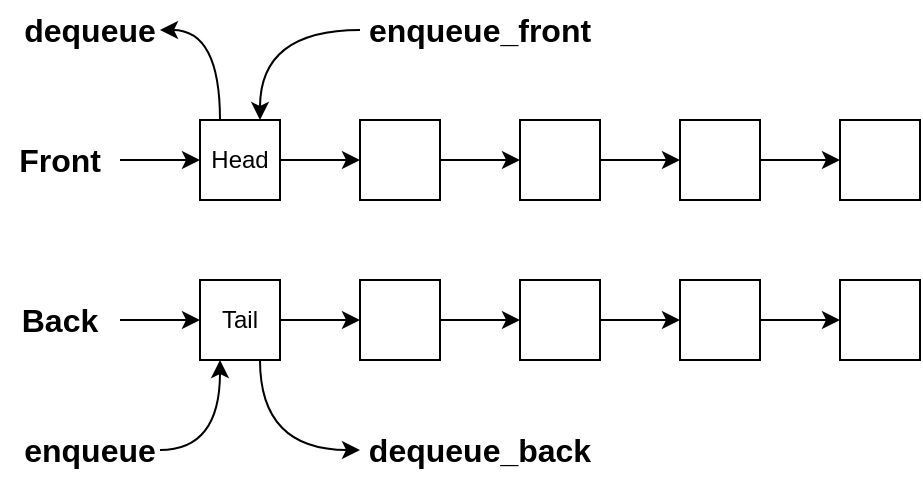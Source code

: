 <mxfile version="16.5.1" type="device"><diagram id="eT3flT6mXaYOfFoYxztU" name="Page-1"><mxGraphModel dx="745" dy="513" grid="1" gridSize="10" guides="1" tooltips="1" connect="1" arrows="1" fold="1" page="1" pageScale="1" pageWidth="850" pageHeight="1100" math="0" shadow="0"><root><mxCell id="0"/><mxCell id="1" parent="0"/><mxCell id="hMgdNvXkL2gu3kcZcZsP-15" value="" style="edgeStyle=orthogonalEdgeStyle;rounded=0;orthogonalLoop=1;jettySize=auto;html=1;" edge="1" parent="1" source="hMgdNvXkL2gu3kcZcZsP-1" target="hMgdNvXkL2gu3kcZcZsP-2"><mxGeometry relative="1" as="geometry"/></mxCell><mxCell id="hMgdNvXkL2gu3kcZcZsP-25" style="edgeStyle=orthogonalEdgeStyle;rounded=0;orthogonalLoop=1;jettySize=auto;html=1;exitX=0.25;exitY=0;exitDx=0;exitDy=0;entryX=1;entryY=0.5;entryDx=0;entryDy=0;fontSize=16;curved=1;" edge="1" parent="1" source="hMgdNvXkL2gu3kcZcZsP-1" target="hMgdNvXkL2gu3kcZcZsP-24"><mxGeometry relative="1" as="geometry"/></mxCell><mxCell id="hMgdNvXkL2gu3kcZcZsP-1" value="Head" style="rounded=0;whiteSpace=wrap;html=1;" vertex="1" parent="1"><mxGeometry x="200" y="120" width="40" height="40" as="geometry"/></mxCell><mxCell id="hMgdNvXkL2gu3kcZcZsP-16" value="" style="edgeStyle=orthogonalEdgeStyle;rounded=0;orthogonalLoop=1;jettySize=auto;html=1;" edge="1" parent="1" source="hMgdNvXkL2gu3kcZcZsP-2" target="hMgdNvXkL2gu3kcZcZsP-3"><mxGeometry relative="1" as="geometry"/></mxCell><mxCell id="hMgdNvXkL2gu3kcZcZsP-2" value="" style="rounded=0;whiteSpace=wrap;html=1;" vertex="1" parent="1"><mxGeometry x="280" y="120" width="40" height="40" as="geometry"/></mxCell><mxCell id="hMgdNvXkL2gu3kcZcZsP-17" value="" style="edgeStyle=orthogonalEdgeStyle;rounded=0;orthogonalLoop=1;jettySize=auto;html=1;" edge="1" parent="1" source="hMgdNvXkL2gu3kcZcZsP-3" target="hMgdNvXkL2gu3kcZcZsP-4"><mxGeometry relative="1" as="geometry"/></mxCell><mxCell id="hMgdNvXkL2gu3kcZcZsP-3" value="" style="rounded=0;whiteSpace=wrap;html=1;" vertex="1" parent="1"><mxGeometry x="360" y="120" width="40" height="40" as="geometry"/></mxCell><mxCell id="hMgdNvXkL2gu3kcZcZsP-18" value="" style="edgeStyle=orthogonalEdgeStyle;rounded=0;orthogonalLoop=1;jettySize=auto;html=1;" edge="1" parent="1" source="hMgdNvXkL2gu3kcZcZsP-4" target="hMgdNvXkL2gu3kcZcZsP-5"><mxGeometry relative="1" as="geometry"/></mxCell><mxCell id="hMgdNvXkL2gu3kcZcZsP-4" value="" style="rounded=0;whiteSpace=wrap;html=1;" vertex="1" parent="1"><mxGeometry x="440" y="120" width="40" height="40" as="geometry"/></mxCell><mxCell id="hMgdNvXkL2gu3kcZcZsP-5" value="" style="rounded=0;whiteSpace=wrap;html=1;" vertex="1" parent="1"><mxGeometry x="520" y="120" width="40" height="40" as="geometry"/></mxCell><mxCell id="hMgdNvXkL2gu3kcZcZsP-19" value="" style="edgeStyle=orthogonalEdgeStyle;rounded=0;orthogonalLoop=1;jettySize=auto;html=1;" edge="1" parent="1" source="hMgdNvXkL2gu3kcZcZsP-6" target="hMgdNvXkL2gu3kcZcZsP-7"><mxGeometry relative="1" as="geometry"/></mxCell><mxCell id="hMgdNvXkL2gu3kcZcZsP-31" style="edgeStyle=orthogonalEdgeStyle;curved=1;rounded=0;orthogonalLoop=1;jettySize=auto;html=1;exitX=0.75;exitY=1;exitDx=0;exitDy=0;entryX=0;entryY=0.5;entryDx=0;entryDy=0;fontSize=16;" edge="1" parent="1" source="hMgdNvXkL2gu3kcZcZsP-6" target="hMgdNvXkL2gu3kcZcZsP-27"><mxGeometry relative="1" as="geometry"/></mxCell><mxCell id="hMgdNvXkL2gu3kcZcZsP-6" value="Tail" style="rounded=0;whiteSpace=wrap;html=1;" vertex="1" parent="1"><mxGeometry x="200" y="200" width="40" height="40" as="geometry"/></mxCell><mxCell id="hMgdNvXkL2gu3kcZcZsP-20" value="" style="edgeStyle=orthogonalEdgeStyle;rounded=0;orthogonalLoop=1;jettySize=auto;html=1;" edge="1" parent="1" source="hMgdNvXkL2gu3kcZcZsP-7" target="hMgdNvXkL2gu3kcZcZsP-8"><mxGeometry relative="1" as="geometry"/></mxCell><mxCell id="hMgdNvXkL2gu3kcZcZsP-7" value="" style="rounded=0;whiteSpace=wrap;html=1;" vertex="1" parent="1"><mxGeometry x="280" y="200" width="40" height="40" as="geometry"/></mxCell><mxCell id="hMgdNvXkL2gu3kcZcZsP-21" value="" style="edgeStyle=orthogonalEdgeStyle;rounded=0;orthogonalLoop=1;jettySize=auto;html=1;" edge="1" parent="1" source="hMgdNvXkL2gu3kcZcZsP-8" target="hMgdNvXkL2gu3kcZcZsP-9"><mxGeometry relative="1" as="geometry"/></mxCell><mxCell id="hMgdNvXkL2gu3kcZcZsP-8" value="" style="rounded=0;whiteSpace=wrap;html=1;" vertex="1" parent="1"><mxGeometry x="360" y="200" width="40" height="40" as="geometry"/></mxCell><mxCell id="hMgdNvXkL2gu3kcZcZsP-22" value="" style="edgeStyle=orthogonalEdgeStyle;rounded=0;orthogonalLoop=1;jettySize=auto;html=1;" edge="1" parent="1" source="hMgdNvXkL2gu3kcZcZsP-9" target="hMgdNvXkL2gu3kcZcZsP-10"><mxGeometry relative="1" as="geometry"/></mxCell><mxCell id="hMgdNvXkL2gu3kcZcZsP-9" value="" style="rounded=0;whiteSpace=wrap;html=1;" vertex="1" parent="1"><mxGeometry x="440" y="200" width="40" height="40" as="geometry"/></mxCell><mxCell id="hMgdNvXkL2gu3kcZcZsP-10" value="" style="rounded=0;whiteSpace=wrap;html=1;" vertex="1" parent="1"><mxGeometry x="520" y="200" width="40" height="40" as="geometry"/></mxCell><mxCell id="hMgdNvXkL2gu3kcZcZsP-13" value="" style="edgeStyle=orthogonalEdgeStyle;rounded=0;orthogonalLoop=1;jettySize=auto;html=1;" edge="1" parent="1" source="hMgdNvXkL2gu3kcZcZsP-11" target="hMgdNvXkL2gu3kcZcZsP-1"><mxGeometry relative="1" as="geometry"/></mxCell><mxCell id="hMgdNvXkL2gu3kcZcZsP-11" value="Front" style="text;html=1;strokeColor=none;fillColor=none;align=center;verticalAlign=middle;whiteSpace=wrap;rounded=0;fontSize=16;fontStyle=1" vertex="1" parent="1"><mxGeometry x="100" y="125" width="60" height="30" as="geometry"/></mxCell><mxCell id="hMgdNvXkL2gu3kcZcZsP-14" value="" style="edgeStyle=orthogonalEdgeStyle;rounded=0;orthogonalLoop=1;jettySize=auto;html=1;" edge="1" parent="1" source="hMgdNvXkL2gu3kcZcZsP-12" target="hMgdNvXkL2gu3kcZcZsP-6"><mxGeometry relative="1" as="geometry"/></mxCell><mxCell id="hMgdNvXkL2gu3kcZcZsP-12" value="Back" style="text;html=1;strokeColor=none;fillColor=none;align=center;verticalAlign=middle;whiteSpace=wrap;rounded=0;fontSize=16;fontStyle=1" vertex="1" parent="1"><mxGeometry x="100" y="205" width="60" height="30" as="geometry"/></mxCell><mxCell id="hMgdNvXkL2gu3kcZcZsP-26" style="edgeStyle=orthogonalEdgeStyle;curved=1;rounded=0;orthogonalLoop=1;jettySize=auto;html=1;exitX=1;exitY=0.5;exitDx=0;exitDy=0;entryX=0.25;entryY=1;entryDx=0;entryDy=0;fontSize=16;" edge="1" parent="1" source="hMgdNvXkL2gu3kcZcZsP-23" target="hMgdNvXkL2gu3kcZcZsP-6"><mxGeometry relative="1" as="geometry"/></mxCell><mxCell id="hMgdNvXkL2gu3kcZcZsP-23" value="&lt;b&gt;enqueue&lt;/b&gt;" style="text;html=1;strokeColor=none;fillColor=none;align=center;verticalAlign=middle;whiteSpace=wrap;rounded=0;fontSize=16;" vertex="1" parent="1"><mxGeometry x="110" y="270" width="70" height="30" as="geometry"/></mxCell><mxCell id="hMgdNvXkL2gu3kcZcZsP-24" value="&lt;b&gt;dequeue&lt;/b&gt;" style="text;html=1;strokeColor=none;fillColor=none;align=center;verticalAlign=middle;whiteSpace=wrap;rounded=0;fontSize=16;" vertex="1" parent="1"><mxGeometry x="110" y="60" width="70" height="30" as="geometry"/></mxCell><mxCell id="hMgdNvXkL2gu3kcZcZsP-27" value="&lt;b&gt;dequeue_back&lt;/b&gt;" style="text;html=1;strokeColor=none;fillColor=none;align=center;verticalAlign=middle;whiteSpace=wrap;rounded=0;fontSize=16;" vertex="1" parent="1"><mxGeometry x="280" y="270" width="120" height="30" as="geometry"/></mxCell><mxCell id="hMgdNvXkL2gu3kcZcZsP-29" style="edgeStyle=orthogonalEdgeStyle;curved=1;rounded=0;orthogonalLoop=1;jettySize=auto;html=1;entryX=0.75;entryY=0;entryDx=0;entryDy=0;fontSize=16;" edge="1" parent="1" source="hMgdNvXkL2gu3kcZcZsP-28" target="hMgdNvXkL2gu3kcZcZsP-1"><mxGeometry relative="1" as="geometry"/></mxCell><mxCell id="hMgdNvXkL2gu3kcZcZsP-28" value="&lt;b&gt;enqueue_front&lt;/b&gt;" style="text;html=1;strokeColor=none;fillColor=none;align=center;verticalAlign=middle;whiteSpace=wrap;rounded=0;fontSize=16;" vertex="1" parent="1"><mxGeometry x="280" y="60" width="120" height="30" as="geometry"/></mxCell></root></mxGraphModel></diagram></mxfile>